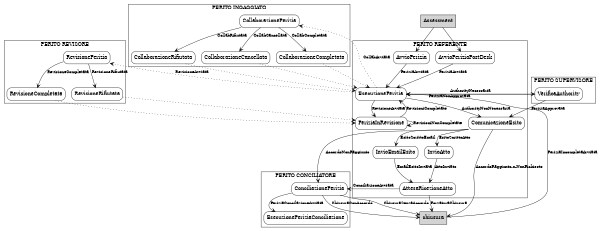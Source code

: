 digraph Expertise_activity {
rankdir=TD
size="4,4"
edge[fontsize="11" arrowhead=open]
start[shape=box, label="Assessment", style=filled]
end[shape=box, label="chiusura", style=filled]

subgraph cluster_perito {
    node [shape=box,style=rounded ];
    label = "PERITO REFERENTE";             
    AvvioPerizia
    AvvioPeriziaPostDesk
    EsecuzionePerizia  
    PeriziaInRevisione
    ComunicazioneEsito
    InvioEmailEsito       
    InvioAtto             
    AttesaRicezioneAtto   

}

subgraph cluster_collaborazione {
    node [shape=box,style=rounded ];
    label = "PERITO INGAGGIATO";
    CollaborazionePerizia    
    CollaborazioneRifiutata  
    CollaborazioneCancellata 
    CollaborazioneCompletata 
 
 
}


subgraph cluster_revisione {
    node [shape=box,style=rounded ];
    RevisionePerizia    
    RevisioneRifiutata  
    RevisioneCompletata   label = "PERITO REVISORE";

}

subgraph cluster_authority {
    node [shape=box,style=rounded ];
    label = "PERITO SUPERVISORE";
    VerificaAuthority
}


subgraph cluster_conciliation {
    node [shape=box,style=rounded ];
    label = "PERITO CONCILIATORE";
    ConciliazionePerizia
    EsecuzionePeriziaConciliazione
}


        start                      -> AvvioPerizia
        start                      -> AvvioPeriziaPostDesk
        AvvioPerizia               -> EsecuzionePerizia           [ label = "PeriziaAvviata"]   ;
        AvvioPeriziaPostDesk               -> EsecuzionePerizia           [ label = "PeriziaAvviata"]   ;
 
        EsecuzionePerizia          -> PeriziaInRevisione          [ label = "RevisioneAvviata" ]    ;
        EsecuzionePerizia          -> CollaborazionePerizia       [ label = "CollabAvviata" style ="dotted"]    ;
        CollaborazionePerizia      -> CollaborazioneRifiutata     [ label = "CollabRifiutata"  ] ;
        CollaborazionePerizia      -> CollaborazioneCancellata    [ label = "CollabCancellata" ] ;
        CollaborazionePerizia      -> CollaborazioneCompletata    [ label = "CollabCompletata" ] ;
 
        CollaborazioneRifiutata     -> EsecuzionePerizia  [ style = "dotted"]  
        CollaborazioneCancellata    -> EsecuzionePerizia  [ style = "dotted"]
        CollaborazioneCompletata    -> EsecuzionePerizia  [ style = "dotted"]

        EsecuzionePerizia          -> RevisionePerizia            [ label = "RevisioneAvviata" style ="dotted"]    ;
        RevisionePerizia           -> RevisioneRifiutata          [ label = "RevisioneRifiutata"  ] ;
        RevisionePerizia           -> RevisioneCompletata         [ label = "RevisioneCompletata" ] ;
 
        RevisioneRifiutata         -> PeriziaInRevisione  [ style = "dotted" ] ;
        RevisioneCompletata        -> PeriziaInRevisione  [ style = "dotted" ] ;

        PeriziaInRevisione         -> EsecuzionePerizia    [label = "RevisioniCompletate"]
        PeriziaInRevisione         -> PeriziaInRevisione   [label = "RevisioniNonCompletate"]
        

comment = "        EsecuzionePerizia          -> EsecuzionePerizia           "
        EsecuzionePerizia          -> VerificaAuthority           [ label = "AuthorityNecessaria"]  ;
        EsecuzionePerizia          -> ComunicazioneEsito          [ label = "AuthorityNonNecessaria"]  ;

        VerificaAuthority          -> ComunicazioneEsito          [ label = "PeriziaApprovata"];
        VerificaAuthority          -> EsecuzionePerizia           [ xlabel = "PeriziaNonApprovata"] ;

        ComunicazioneEsito          -> ConciliazionePerizia       [ label = "AccordoNonRaggiunto"] ;
        ComunicazioneEsito          -> end               [ label = "AccordoRaggiunto-o-NonRichiesto"] ;
        ComunicazioneEsito          -> InvioEmailEsito             [ label = "EsitoScrittoEmail"] ;
        ComunicazioneEsito          -> InvioAtto                   [ label = "EsitoScrittoAtto"] ;
        InvioEmailEsito             -> AttesaRicezioneAtto         [ label = "EmailEsitoInviata"] ;
        InvioAtto                   -> AttesaRicezioneAtto         [ label = "AttoInviato"] ;
        AttesaRicezioneAtto          -> ConciliazionePerizia      [ label = "ConciliazioneAvviata"] ;
        AttesaRicezioneAtto          -> end              [ label = "ForzaturaChiusura"] ;

        ConciliazionePerizia       -> end                   [ label = "ChiusuraConAccordo"] ;
        ConciliazionePerizia       -> end                   [ label = "ChiusuraSenzaAccordo"] ;
        ConciliazionePerizia       ->  EsecuzionePeriziaConciliazione              [ label = "PeriziaConcilazioneAvviata"]   ;
        


comment = "perizia post desk, e perizia incompleta (vedi chiusura)"

       end                    -> EsecuzionePerizia   [ label = "PeriziaIncompletaAvviata"]   ;


}